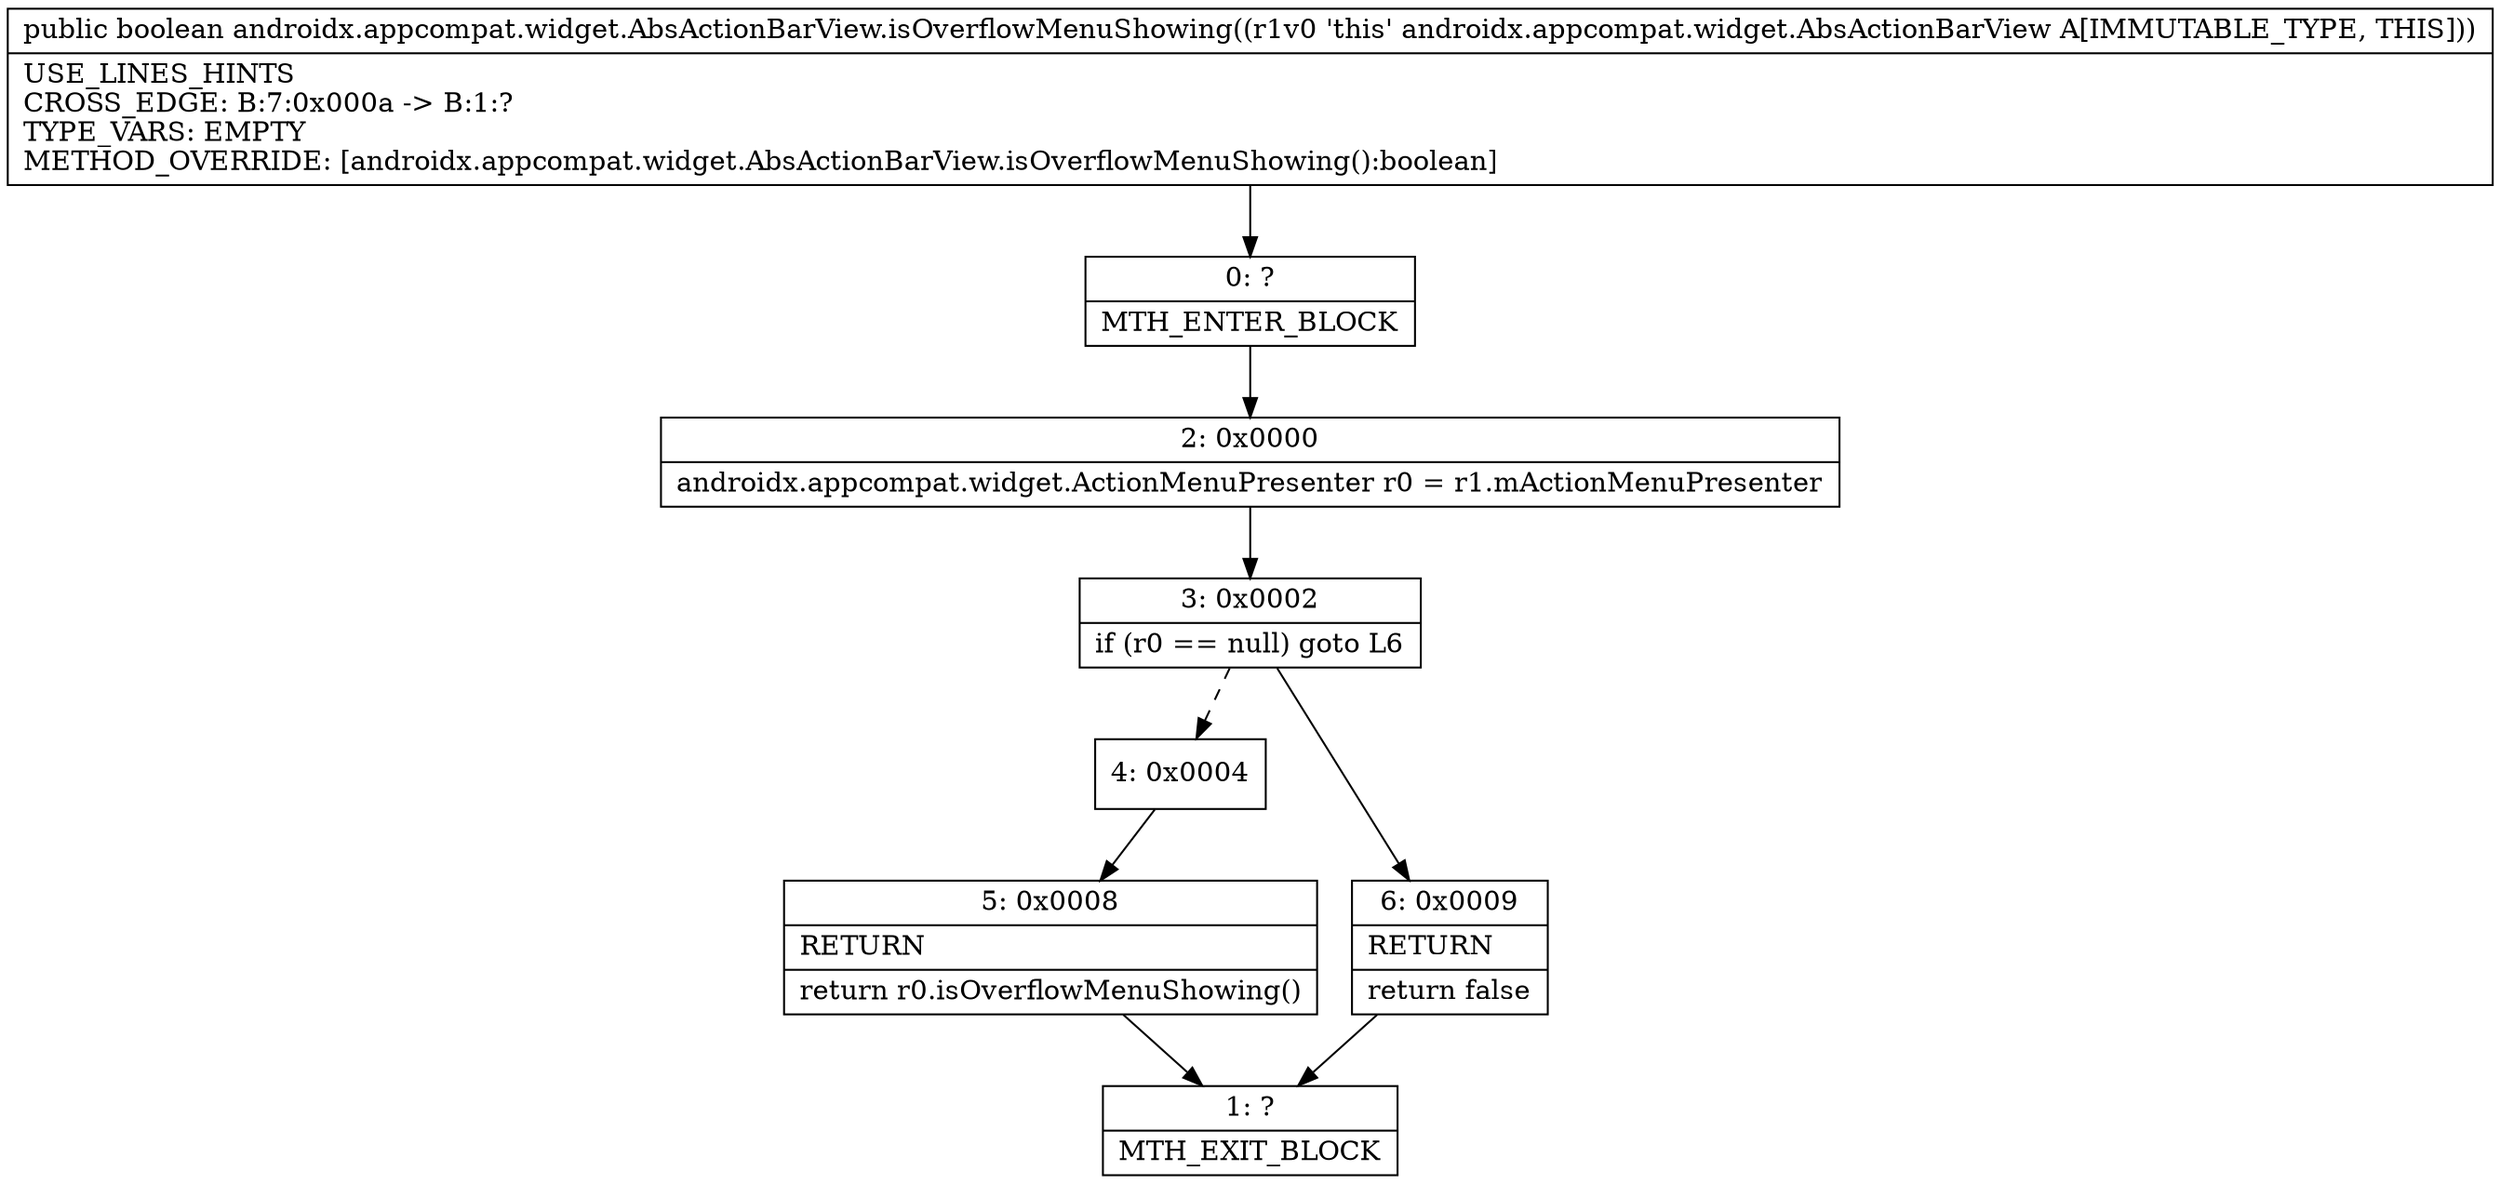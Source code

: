 digraph "CFG forandroidx.appcompat.widget.AbsActionBarView.isOverflowMenuShowing()Z" {
Node_0 [shape=record,label="{0\:\ ?|MTH_ENTER_BLOCK\l}"];
Node_2 [shape=record,label="{2\:\ 0x0000|androidx.appcompat.widget.ActionMenuPresenter r0 = r1.mActionMenuPresenter\l}"];
Node_3 [shape=record,label="{3\:\ 0x0002|if (r0 == null) goto L6\l}"];
Node_4 [shape=record,label="{4\:\ 0x0004}"];
Node_5 [shape=record,label="{5\:\ 0x0008|RETURN\l|return r0.isOverflowMenuShowing()\l}"];
Node_1 [shape=record,label="{1\:\ ?|MTH_EXIT_BLOCK\l}"];
Node_6 [shape=record,label="{6\:\ 0x0009|RETURN\l|return false\l}"];
MethodNode[shape=record,label="{public boolean androidx.appcompat.widget.AbsActionBarView.isOverflowMenuShowing((r1v0 'this' androidx.appcompat.widget.AbsActionBarView A[IMMUTABLE_TYPE, THIS]))  | USE_LINES_HINTS\lCROSS_EDGE: B:7:0x000a \-\> B:1:?\lTYPE_VARS: EMPTY\lMETHOD_OVERRIDE: [androidx.appcompat.widget.AbsActionBarView.isOverflowMenuShowing():boolean]\l}"];
MethodNode -> Node_0;Node_0 -> Node_2;
Node_2 -> Node_3;
Node_3 -> Node_4[style=dashed];
Node_3 -> Node_6;
Node_4 -> Node_5;
Node_5 -> Node_1;
Node_6 -> Node_1;
}

